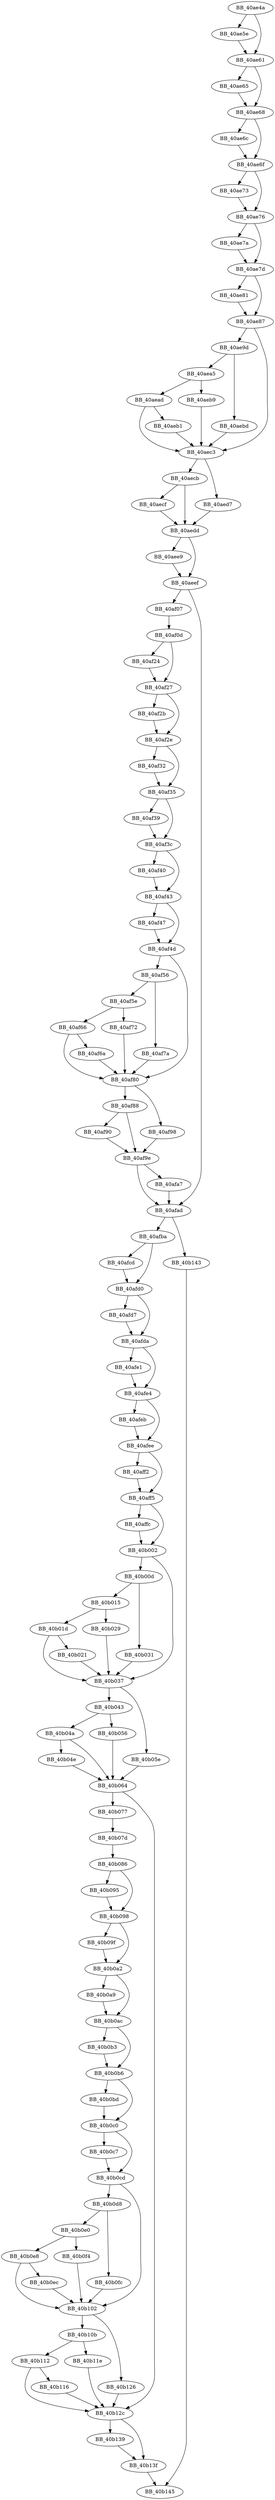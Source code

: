 DiGraph __control87{
BB_40ae4a->BB_40ae5e
BB_40ae4a->BB_40ae61
BB_40ae5e->BB_40ae61
BB_40ae61->BB_40ae65
BB_40ae61->BB_40ae68
BB_40ae65->BB_40ae68
BB_40ae68->BB_40ae6c
BB_40ae68->BB_40ae6f
BB_40ae6c->BB_40ae6f
BB_40ae6f->BB_40ae73
BB_40ae6f->BB_40ae76
BB_40ae73->BB_40ae76
BB_40ae76->BB_40ae7a
BB_40ae76->BB_40ae7d
BB_40ae7a->BB_40ae7d
BB_40ae7d->BB_40ae81
BB_40ae7d->BB_40ae87
BB_40ae81->BB_40ae87
BB_40ae87->BB_40ae9d
BB_40ae87->BB_40aec3
BB_40ae9d->BB_40aea5
BB_40ae9d->BB_40aebd
BB_40aea5->BB_40aead
BB_40aea5->BB_40aeb9
BB_40aead->BB_40aeb1
BB_40aead->BB_40aec3
BB_40aeb1->BB_40aec3
BB_40aeb9->BB_40aec3
BB_40aebd->BB_40aec3
BB_40aec3->BB_40aecb
BB_40aec3->BB_40aed7
BB_40aecb->BB_40aecf
BB_40aecb->BB_40aedd
BB_40aecf->BB_40aedd
BB_40aed7->BB_40aedd
BB_40aedd->BB_40aee9
BB_40aedd->BB_40aeef
BB_40aee9->BB_40aeef
BB_40aeef->BB_40af07
BB_40aeef->BB_40afad
BB_40af07->BB_40af0d
BB_40af0d->BB_40af24
BB_40af0d->BB_40af27
BB_40af24->BB_40af27
BB_40af27->BB_40af2b
BB_40af27->BB_40af2e
BB_40af2b->BB_40af2e
BB_40af2e->BB_40af32
BB_40af2e->BB_40af35
BB_40af32->BB_40af35
BB_40af35->BB_40af39
BB_40af35->BB_40af3c
BB_40af39->BB_40af3c
BB_40af3c->BB_40af40
BB_40af3c->BB_40af43
BB_40af40->BB_40af43
BB_40af43->BB_40af47
BB_40af43->BB_40af4d
BB_40af47->BB_40af4d
BB_40af4d->BB_40af56
BB_40af4d->BB_40af80
BB_40af56->BB_40af5e
BB_40af56->BB_40af7a
BB_40af5e->BB_40af66
BB_40af5e->BB_40af72
BB_40af66->BB_40af6a
BB_40af66->BB_40af80
BB_40af6a->BB_40af80
BB_40af72->BB_40af80
BB_40af7a->BB_40af80
BB_40af80->BB_40af88
BB_40af80->BB_40af98
BB_40af88->BB_40af90
BB_40af88->BB_40af9e
BB_40af90->BB_40af9e
BB_40af98->BB_40af9e
BB_40af9e->BB_40afa7
BB_40af9e->BB_40afad
BB_40afa7->BB_40afad
BB_40afad->BB_40afba
BB_40afad->BB_40b143
BB_40afba->BB_40afcd
BB_40afba->BB_40afd0
BB_40afcd->BB_40afd0
BB_40afd0->BB_40afd7
BB_40afd0->BB_40afda
BB_40afd7->BB_40afda
BB_40afda->BB_40afe1
BB_40afda->BB_40afe4
BB_40afe1->BB_40afe4
BB_40afe4->BB_40afeb
BB_40afe4->BB_40afee
BB_40afeb->BB_40afee
BB_40afee->BB_40aff2
BB_40afee->BB_40aff5
BB_40aff2->BB_40aff5
BB_40aff5->BB_40affc
BB_40aff5->BB_40b002
BB_40affc->BB_40b002
BB_40b002->BB_40b00d
BB_40b002->BB_40b037
BB_40b00d->BB_40b015
BB_40b00d->BB_40b031
BB_40b015->BB_40b01d
BB_40b015->BB_40b029
BB_40b01d->BB_40b021
BB_40b01d->BB_40b037
BB_40b021->BB_40b037
BB_40b029->BB_40b037
BB_40b031->BB_40b037
BB_40b037->BB_40b043
BB_40b037->BB_40b05e
BB_40b043->BB_40b04a
BB_40b043->BB_40b056
BB_40b04a->BB_40b04e
BB_40b04a->BB_40b064
BB_40b04e->BB_40b064
BB_40b056->BB_40b064
BB_40b05e->BB_40b064
BB_40b064->BB_40b077
BB_40b064->BB_40b12c
BB_40b077->BB_40b07d
BB_40b07d->BB_40b086
BB_40b086->BB_40b095
BB_40b086->BB_40b098
BB_40b095->BB_40b098
BB_40b098->BB_40b09f
BB_40b098->BB_40b0a2
BB_40b09f->BB_40b0a2
BB_40b0a2->BB_40b0a9
BB_40b0a2->BB_40b0ac
BB_40b0a9->BB_40b0ac
BB_40b0ac->BB_40b0b3
BB_40b0ac->BB_40b0b6
BB_40b0b3->BB_40b0b6
BB_40b0b6->BB_40b0bd
BB_40b0b6->BB_40b0c0
BB_40b0bd->BB_40b0c0
BB_40b0c0->BB_40b0c7
BB_40b0c0->BB_40b0cd
BB_40b0c7->BB_40b0cd
BB_40b0cd->BB_40b0d8
BB_40b0cd->BB_40b102
BB_40b0d8->BB_40b0e0
BB_40b0d8->BB_40b0fc
BB_40b0e0->BB_40b0e8
BB_40b0e0->BB_40b0f4
BB_40b0e8->BB_40b0ec
BB_40b0e8->BB_40b102
BB_40b0ec->BB_40b102
BB_40b0f4->BB_40b102
BB_40b0fc->BB_40b102
BB_40b102->BB_40b10b
BB_40b102->BB_40b126
BB_40b10b->BB_40b112
BB_40b10b->BB_40b11e
BB_40b112->BB_40b116
BB_40b112->BB_40b12c
BB_40b116->BB_40b12c
BB_40b11e->BB_40b12c
BB_40b126->BB_40b12c
BB_40b12c->BB_40b139
BB_40b12c->BB_40b13f
BB_40b139->BB_40b13f
BB_40b13f->BB_40b145
BB_40b143->BB_40b145
}
